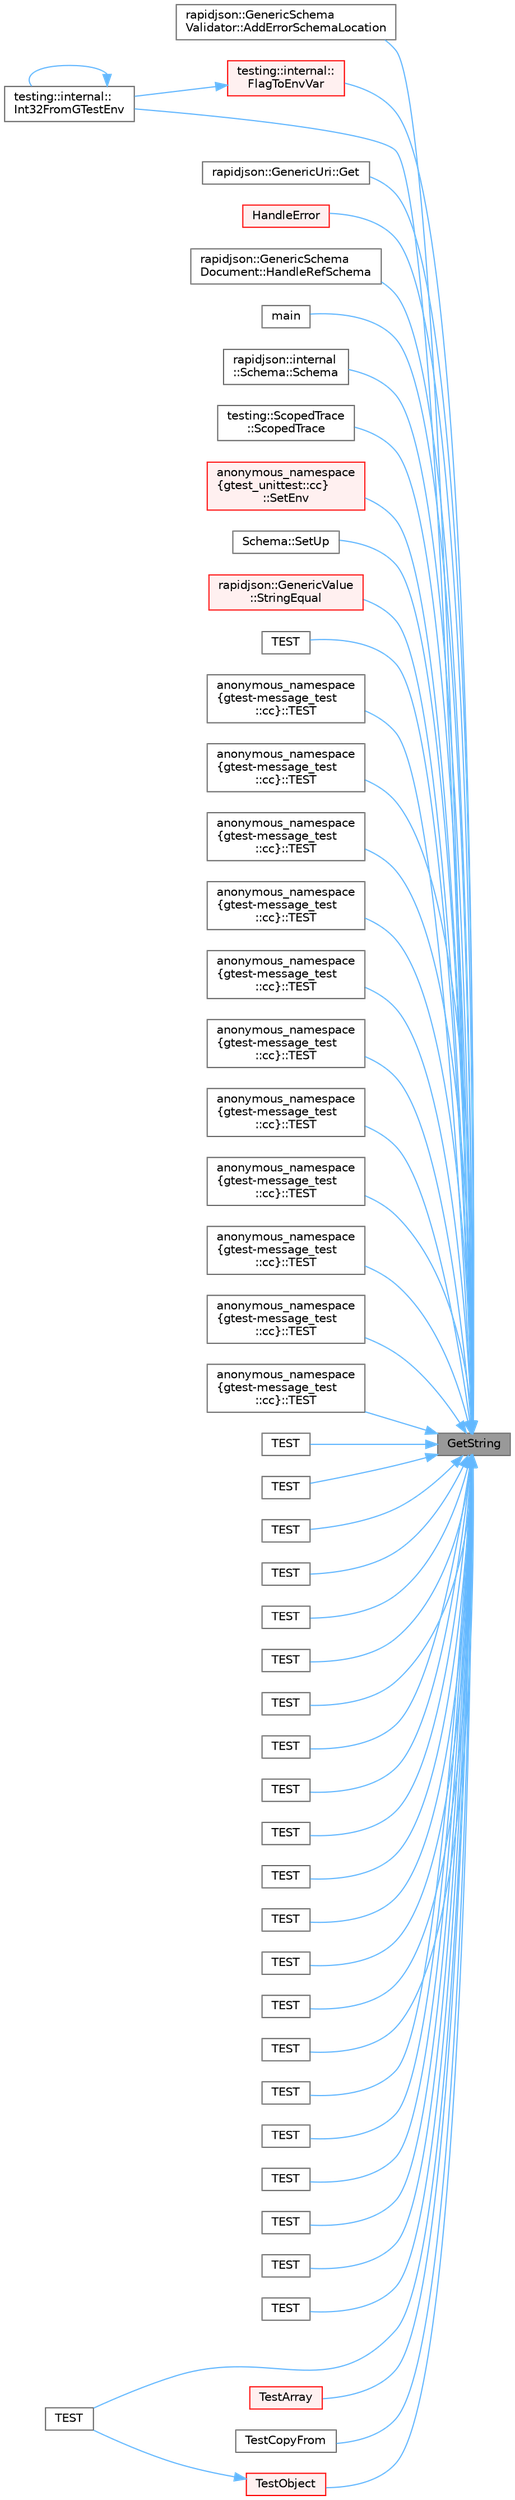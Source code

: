 digraph "GetString"
{
 // LATEX_PDF_SIZE
  bgcolor="transparent";
  edge [fontname=Helvetica,fontsize=10,labelfontname=Helvetica,labelfontsize=10];
  node [fontname=Helvetica,fontsize=10,shape=box,height=0.2,width=0.4];
  rankdir="RL";
  Node1 [id="Node000001",label="GetString",height=0.2,width=0.4,color="gray40", fillcolor="grey60", style="filled", fontcolor="black",tooltip=" "];
  Node1 -> Node2 [id="edge1_Node000001_Node000002",dir="back",color="steelblue1",style="solid",tooltip=" "];
  Node2 [id="Node000002",label="rapidjson::GenericSchema\lValidator::AddErrorSchemaLocation",height=0.2,width=0.4,color="grey40", fillcolor="white", style="filled",URL="$classrapidjson_1_1_generic_schema_validator.html#ab07efda0664d22205296a6be90d6fab8",tooltip=" "];
  Node1 -> Node3 [id="edge2_Node000001_Node000003",dir="back",color="steelblue1",style="solid",tooltip=" "];
  Node3 [id="Node000003",label="testing::internal::\lFlagToEnvVar",height=0.2,width=0.4,color="red", fillcolor="#FFF0F0", style="filled",URL="$namespacetesting_1_1internal.html#a7540386ecf74d7ab7e2fa6089db94682",tooltip=" "];
  Node3 -> Node5 [id="edge3_Node000003_Node000005",dir="back",color="steelblue1",style="solid",tooltip=" "];
  Node5 [id="Node000005",label="testing::internal::\lInt32FromGTestEnv",height=0.2,width=0.4,color="grey40", fillcolor="white", style="filled",URL="$namespacetesting_1_1internal.html#a0f7e728793f9e6cb0aa2b69eaa468bf3",tooltip=" "];
  Node5 -> Node5 [id="edge4_Node000005_Node000005",dir="back",color="steelblue1",style="solid",tooltip=" "];
  Node1 -> Node7 [id="edge5_Node000001_Node000007",dir="back",color="steelblue1",style="solid",tooltip=" "];
  Node7 [id="Node000007",label="rapidjson::GenericUri::Get",height=0.2,width=0.4,color="grey40", fillcolor="white", style="filled",URL="$classrapidjson_1_1_generic_uri.html#a461ed0189ee852ac237b3d01b0848a60",tooltip="Getters."];
  Node1 -> Node8 [id="edge6_Node000001_Node000008",dir="back",color="steelblue1",style="solid",tooltip=" "];
  Node8 [id="Node000008",label="HandleError",height=0.2,width=0.4,color="red", fillcolor="#FFF0F0", style="filled",URL="$schemavalidator_8cpp.html#a805c9aa864a618f2a4b081de6d8e1d26",tooltip=" "];
  Node1 -> Node34 [id="edge7_Node000001_Node000034",dir="back",color="steelblue1",style="solid",tooltip=" "];
  Node34 [id="Node000034",label="rapidjson::GenericSchema\lDocument::HandleRefSchema",height=0.2,width=0.4,color="grey40", fillcolor="white", style="filled",URL="$classrapidjson_1_1_generic_schema_document.html#a090125064f1ebe489f04b7c41bf947dc",tooltip=" "];
  Node1 -> Node5 [id="edge8_Node000001_Node000005",dir="back",color="steelblue1",style="solid",tooltip=" "];
  Node1 -> Node35 [id="edge9_Node000001_Node000035",dir="back",color="steelblue1",style="solid",tooltip=" "];
  Node35 [id="Node000035",label="main",height=0.2,width=0.4,color="grey40", fillcolor="white", style="filled",URL="$tutorial_8cpp.html#a81ce304348a420752ee080480d2b3095",tooltip=" "];
  Node1 -> Node36 [id="edge10_Node000001_Node000036",dir="back",color="steelblue1",style="solid",tooltip=" "];
  Node36 [id="Node000036",label="rapidjson::internal\l::Schema::Schema",height=0.2,width=0.4,color="grey40", fillcolor="white", style="filled",URL="$classrapidjson_1_1internal_1_1_schema.html#ace5d21e50276ef11ffd75168ae04e6fc",tooltip=" "];
  Node1 -> Node37 [id="edge11_Node000001_Node000037",dir="back",color="steelblue1",style="solid",tooltip=" "];
  Node37 [id="Node000037",label="testing::ScopedTrace\l::ScopedTrace",height=0.2,width=0.4,color="grey40", fillcolor="white", style="filled",URL="$classtesting_1_1_scoped_trace.html#a2da90b95d682d518cca472934d53c59c",tooltip=" "];
  Node1 -> Node38 [id="edge12_Node000001_Node000038",dir="back",color="steelblue1",style="solid",tooltip=" "];
  Node38 [id="Node000038",label="anonymous_namespace\l\{gtest_unittest::cc\}\l::SetEnv",height=0.2,width=0.4,color="red", fillcolor="#FFF0F0", style="filled",URL="$namespaceanonymous__namespace_02gtest__unittest_8cc_03.html#a25b40f5600f8fbe84927edf40edc9c3b",tooltip=" "];
  Node1 -> Node57 [id="edge13_Node000001_Node000057",dir="back",color="steelblue1",style="solid",tooltip=" "];
  Node57 [id="Node000057",label="Schema::SetUp",height=0.2,width=0.4,color="grey40", fillcolor="white", style="filled",URL="$class_schema.html#a30f124d0ae285a4769582acc298ea65b",tooltip=" "];
  Node1 -> Node58 [id="edge14_Node000001_Node000058",dir="back",color="steelblue1",style="solid",tooltip=" "];
  Node58 [id="Node000058",label="rapidjson::GenericValue\l::StringEqual",height=0.2,width=0.4,color="red", fillcolor="#FFF0F0", style="filled",URL="$classrapidjson_1_1_generic_value.html#a19e954a8f4731fea785abe0defa0ac44",tooltip=" "];
  Node1 -> Node60 [id="edge15_Node000001_Node000060",dir="back",color="steelblue1",style="solid",tooltip=" "];
  Node60 [id="Node000060",label="TEST",height=0.2,width=0.4,color="grey40", fillcolor="white", style="filled",URL="$documenttest_8cpp.html#a03ec6f5a91bf09d61b51a0dba23f6bd6",tooltip=" "];
  Node1 -> Node61 [id="edge16_Node000001_Node000061",dir="back",color="steelblue1",style="solid",tooltip=" "];
  Node61 [id="Node000061",label="anonymous_namespace\l\{gtest-message_test\l::cc\}::TEST",height=0.2,width=0.4,color="grey40", fillcolor="white", style="filled",URL="$namespaceanonymous__namespace_02gtest-message__test_8cc_03.html#a42a88d15d114916aa22c6aefe7668899",tooltip=" "];
  Node1 -> Node62 [id="edge17_Node000001_Node000062",dir="back",color="steelblue1",style="solid",tooltip=" "];
  Node62 [id="Node000062",label="anonymous_namespace\l\{gtest-message_test\l::cc\}::TEST",height=0.2,width=0.4,color="grey40", fillcolor="white", style="filled",URL="$namespaceanonymous__namespace_02gtest-message__test_8cc_03.html#a6b92433f5c9572b40466dd655f6ff089",tooltip=" "];
  Node1 -> Node63 [id="edge18_Node000001_Node000063",dir="back",color="steelblue1",style="solid",tooltip=" "];
  Node63 [id="Node000063",label="anonymous_namespace\l\{gtest-message_test\l::cc\}::TEST",height=0.2,width=0.4,color="grey40", fillcolor="white", style="filled",URL="$namespaceanonymous__namespace_02gtest-message__test_8cc_03.html#a7c6299d8247106277e834e35dcada506",tooltip=" "];
  Node1 -> Node64 [id="edge19_Node000001_Node000064",dir="back",color="steelblue1",style="solid",tooltip=" "];
  Node64 [id="Node000064",label="anonymous_namespace\l\{gtest-message_test\l::cc\}::TEST",height=0.2,width=0.4,color="grey40", fillcolor="white", style="filled",URL="$namespaceanonymous__namespace_02gtest-message__test_8cc_03.html#a9e0c0c0f87e74de22252a5d9e4743c71",tooltip=" "];
  Node1 -> Node65 [id="edge20_Node000001_Node000065",dir="back",color="steelblue1",style="solid",tooltip=" "];
  Node65 [id="Node000065",label="anonymous_namespace\l\{gtest-message_test\l::cc\}::TEST",height=0.2,width=0.4,color="grey40", fillcolor="white", style="filled",URL="$namespaceanonymous__namespace_02gtest-message__test_8cc_03.html#adc8e39fea2ff2ddeb7b3ba952a6b975c",tooltip=" "];
  Node1 -> Node66 [id="edge21_Node000001_Node000066",dir="back",color="steelblue1",style="solid",tooltip=" "];
  Node66 [id="Node000066",label="anonymous_namespace\l\{gtest-message_test\l::cc\}::TEST",height=0.2,width=0.4,color="grey40", fillcolor="white", style="filled",URL="$namespaceanonymous__namespace_02gtest-message__test_8cc_03.html#a4c29aea60ba9f6a1b7b0f0bf30cb806a",tooltip=" "];
  Node1 -> Node67 [id="edge22_Node000001_Node000067",dir="back",color="steelblue1",style="solid",tooltip=" "];
  Node67 [id="Node000067",label="anonymous_namespace\l\{gtest-message_test\l::cc\}::TEST",height=0.2,width=0.4,color="grey40", fillcolor="white", style="filled",URL="$namespaceanonymous__namespace_02gtest-message__test_8cc_03.html#a642664a7c5d19558da2979bfca34b26d",tooltip=" "];
  Node1 -> Node68 [id="edge23_Node000001_Node000068",dir="back",color="steelblue1",style="solid",tooltip=" "];
  Node68 [id="Node000068",label="anonymous_namespace\l\{gtest-message_test\l::cc\}::TEST",height=0.2,width=0.4,color="grey40", fillcolor="white", style="filled",URL="$namespaceanonymous__namespace_02gtest-message__test_8cc_03.html#a66a95d4c5cd453c7a086145768622a09",tooltip=" "];
  Node1 -> Node69 [id="edge24_Node000001_Node000069",dir="back",color="steelblue1",style="solid",tooltip=" "];
  Node69 [id="Node000069",label="anonymous_namespace\l\{gtest-message_test\l::cc\}::TEST",height=0.2,width=0.4,color="grey40", fillcolor="white", style="filled",URL="$namespaceanonymous__namespace_02gtest-message__test_8cc_03.html#a0b2f5d38efa3800de3f7d0d6fd0bfade",tooltip=" "];
  Node1 -> Node70 [id="edge25_Node000001_Node000070",dir="back",color="steelblue1",style="solid",tooltip=" "];
  Node70 [id="Node000070",label="anonymous_namespace\l\{gtest-message_test\l::cc\}::TEST",height=0.2,width=0.4,color="grey40", fillcolor="white", style="filled",URL="$namespaceanonymous__namespace_02gtest-message__test_8cc_03.html#a3961d57e0c8bc229dc25d5a9fc73c51f",tooltip=" "];
  Node1 -> Node71 [id="edge26_Node000001_Node000071",dir="back",color="steelblue1",style="solid",tooltip=" "];
  Node71 [id="Node000071",label="anonymous_namespace\l\{gtest-message_test\l::cc\}::TEST",height=0.2,width=0.4,color="grey40", fillcolor="white", style="filled",URL="$namespaceanonymous__namespace_02gtest-message__test_8cc_03.html#a13a340414cee31a87623269afa75432e",tooltip=" "];
  Node1 -> Node72 [id="edge27_Node000001_Node000072",dir="back",color="steelblue1",style="solid",tooltip=" "];
  Node72 [id="Node000072",label="TEST",height=0.2,width=0.4,color="grey40", fillcolor="white", style="filled",URL="$gtest__unittest_8cc.html#a9c9e67e24350d636fa355b36ed230706",tooltip=" "];
  Node1 -> Node73 [id="edge28_Node000001_Node000073",dir="back",color="steelblue1",style="solid",tooltip=" "];
  Node73 [id="Node000073",label="TEST",height=0.2,width=0.4,color="grey40", fillcolor="white", style="filled",URL="$pointertest_8cpp.html#ae39583acf35a83ea7b7f7235445f450e",tooltip=" "];
  Node1 -> Node74 [id="edge29_Node000001_Node000074",dir="back",color="steelblue1",style="solid",tooltip=" "];
  Node74 [id="Node000074",label="TEST",height=0.2,width=0.4,color="grey40", fillcolor="white", style="filled",URL="$pointertest_8cpp.html#a1fef14fd9a650ae0a319495b8f9d0d71",tooltip=" "];
  Node1 -> Node75 [id="edge30_Node000001_Node000075",dir="back",color="steelblue1",style="solid",tooltip=" "];
  Node75 [id="Node000075",label="TEST",height=0.2,width=0.4,color="grey40", fillcolor="white", style="filled",URL="$pointertest_8cpp.html#ab371ee4cf6973d503478721385f0a296",tooltip=" "];
  Node1 -> Node76 [id="edge31_Node000001_Node000076",dir="back",color="steelblue1",style="solid",tooltip=" "];
  Node76 [id="Node000076",label="TEST",height=0.2,width=0.4,color="grey40", fillcolor="white", style="filled",URL="$pointertest_8cpp.html#ab1983a6fc89a2318433785c6cd205a43",tooltip=" "];
  Node1 -> Node77 [id="edge32_Node000001_Node000077",dir="back",color="steelblue1",style="solid",tooltip=" "];
  Node77 [id="Node000077",label="TEST",height=0.2,width=0.4,color="grey40", fillcolor="white", style="filled",URL="$pointertest_8cpp.html#a047f42b40fe08ae66b160b70aa9a7920",tooltip=" "];
  Node1 -> Node78 [id="edge33_Node000001_Node000078",dir="back",color="steelblue1",style="solid",tooltip=" "];
  Node78 [id="Node000078",label="TEST",height=0.2,width=0.4,color="grey40", fillcolor="white", style="filled",URL="$pointertest_8cpp.html#ad43ebe6bc91d4d543b5ec0494dce731f",tooltip=" "];
  Node1 -> Node79 [id="edge34_Node000001_Node000079",dir="back",color="steelblue1",style="solid",tooltip=" "];
  Node79 [id="Node000079",label="TEST",height=0.2,width=0.4,color="grey40", fillcolor="white", style="filled",URL="$pointertest_8cpp.html#a6b704eea580a8e097c2c11d1aee243ce",tooltip=" "];
  Node1 -> Node80 [id="edge35_Node000001_Node000080",dir="back",color="steelblue1",style="solid",tooltip=" "];
  Node80 [id="Node000080",label="TEST",height=0.2,width=0.4,color="grey40", fillcolor="white", style="filled",URL="$pointertest_8cpp.html#af8a1b9bb5536deca3aaadbc09fa7d677",tooltip=" "];
  Node1 -> Node81 [id="edge36_Node000001_Node000081",dir="back",color="steelblue1",style="solid",tooltip=" "];
  Node81 [id="Node000081",label="TEST",height=0.2,width=0.4,color="grey40", fillcolor="white", style="filled",URL="$pointertest_8cpp.html#a07d1e7051af182b4a8bf5dfad448fc1e",tooltip=" "];
  Node1 -> Node82 [id="edge37_Node000001_Node000082",dir="back",color="steelblue1",style="solid",tooltip=" "];
  Node82 [id="Node000082",label="TEST",height=0.2,width=0.4,color="grey40", fillcolor="white", style="filled",URL="$pointertest_8cpp.html#a8aeecfd8e34537e8264d97d698a0d2c7",tooltip=" "];
  Node1 -> Node83 [id="edge38_Node000001_Node000083",dir="back",color="steelblue1",style="solid",tooltip=" "];
  Node83 [id="Node000083",label="TEST",height=0.2,width=0.4,color="grey40", fillcolor="white", style="filled",URL="$pointertest_8cpp.html#ac2b4429e4f8f086f718e703c57b6de50",tooltip=" "];
  Node1 -> Node84 [id="edge39_Node000001_Node000084",dir="back",color="steelblue1",style="solid",tooltip=" "];
  Node84 [id="Node000084",label="TEST",height=0.2,width=0.4,color="grey40", fillcolor="white", style="filled",URL="$pointertest_8cpp.html#a4c28fc4ad671b1a34e3ade5fd36e8035",tooltip=" "];
  Node1 -> Node85 [id="edge40_Node000001_Node000085",dir="back",color="steelblue1",style="solid",tooltip=" "];
  Node85 [id="Node000085",label="TEST",height=0.2,width=0.4,color="grey40", fillcolor="white", style="filled",URL="$pointertest_8cpp.html#a534f2b97e331a4ee1b296ef72893c29a",tooltip=" "];
  Node1 -> Node86 [id="edge41_Node000001_Node000086",dir="back",color="steelblue1",style="solid",tooltip=" "];
  Node86 [id="Node000086",label="TEST",height=0.2,width=0.4,color="grey40", fillcolor="white", style="filled",URL="$pointertest_8cpp.html#a0d55e9b601e8e23d9cad6c0e53077b2f",tooltip=" "];
  Node1 -> Node87 [id="edge42_Node000001_Node000087",dir="back",color="steelblue1",style="solid",tooltip=" "];
  Node87 [id="Node000087",label="TEST",height=0.2,width=0.4,color="grey40", fillcolor="white", style="filled",URL="$pointertest_8cpp.html#ae3cce0506001378eccfd9882c3829c2a",tooltip=" "];
  Node1 -> Node88 [id="edge43_Node000001_Node000088",dir="back",color="steelblue1",style="solid",tooltip=" "];
  Node88 [id="Node000088",label="TEST",height=0.2,width=0.4,color="grey40", fillcolor="white", style="filled",URL="$pointertest_8cpp.html#a23f3598a2934146d519ad83c8ad733cc",tooltip=" "];
  Node1 -> Node89 [id="edge44_Node000001_Node000089",dir="back",color="steelblue1",style="solid",tooltip=" "];
  Node89 [id="Node000089",label="TEST",height=0.2,width=0.4,color="grey40", fillcolor="white", style="filled",URL="$pointertest_8cpp.html#a9105da16375cc70494a9b4c5fefe7f1f",tooltip=" "];
  Node1 -> Node90 [id="edge45_Node000001_Node000090",dir="back",color="steelblue1",style="solid",tooltip=" "];
  Node90 [id="Node000090",label="TEST",height=0.2,width=0.4,color="grey40", fillcolor="white", style="filled",URL="$pointertest_8cpp.html#afeb479140b7555fae2822585794ffc9f",tooltip=" "];
  Node1 -> Node91 [id="edge46_Node000001_Node000091",dir="back",color="steelblue1",style="solid",tooltip=" "];
  Node91 [id="Node000091",label="TEST",height=0.2,width=0.4,color="grey40", fillcolor="white", style="filled",URL="$pointertest_8cpp.html#ae77ef998f1d9c1e2fad3bd688faa422f",tooltip=" "];
  Node1 -> Node92 [id="edge47_Node000001_Node000092",dir="back",color="steelblue1",style="solid",tooltip=" "];
  Node92 [id="Node000092",label="TEST",height=0.2,width=0.4,color="grey40", fillcolor="white", style="filled",URL="$unittest_2schematest_8cpp.html#aaba051386310ed4a4ed163946887da40",tooltip=" "];
  Node1 -> Node93 [id="edge48_Node000001_Node000093",dir="back",color="steelblue1",style="solid",tooltip=" "];
  Node93 [id="Node000093",label="TEST",height=0.2,width=0.4,color="grey40", fillcolor="white", style="filled",URL="$valuetest_8cpp.html#a2c018959622cff2bdcc7a842e311f16d",tooltip=" "];
  Node1 -> Node94 [id="edge49_Node000001_Node000094",dir="back",color="steelblue1",style="solid",tooltip=" "];
  Node94 [id="Node000094",label="TestArray",height=0.2,width=0.4,color="red", fillcolor="#FFF0F0", style="filled",URL="$valuetest_8cpp.html#acb35b408d50c9b453a88a0ed3d4301a2",tooltip=" "];
  Node1 -> Node97 [id="edge50_Node000001_Node000097",dir="back",color="steelblue1",style="solid",tooltip=" "];
  Node97 [id="Node000097",label="TestCopyFrom",height=0.2,width=0.4,color="grey40", fillcolor="white", style="filled",URL="$valuetest_8cpp.html#aa9d67844f199ae6ee2ed65d916062fd1",tooltip=" "];
  Node1 -> Node98 [id="edge51_Node000001_Node000098",dir="back",color="steelblue1",style="solid",tooltip=" "];
  Node98 [id="Node000098",label="TestObject",height=0.2,width=0.4,color="red", fillcolor="#FFF0F0", style="filled",URL="$valuetest_8cpp.html#a42268fd90f33cdf46d8cfd6363159b03",tooltip=" "];
  Node98 -> Node93 [id="edge52_Node000098_Node000093",dir="back",color="steelblue1",style="solid",tooltip=" "];
}
